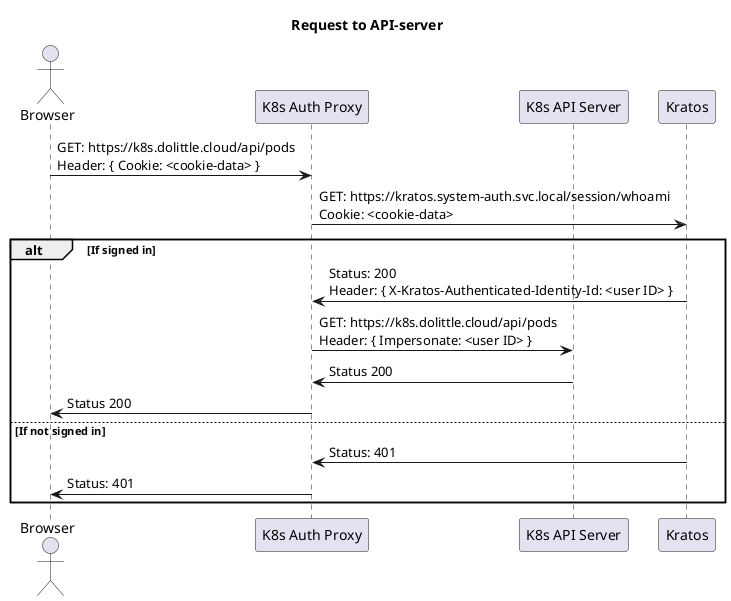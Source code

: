 @startuml "Api Server Request"

title Request to API-server

actor Browser
participant "K8s Auth Proxy" as k8auth
participant "K8s API Server" as k8api
participant Kratos


Browser -> k8auth: GET: https://k8s.dolittle.cloud/api/pods\nHeader: { Cookie: <cookie-data> }
k8auth -> Kratos: GET: https://kratos.system-auth.svc.local/session/whoami\nCookie: <cookie-data>

alt If signed in
    Kratos -> k8auth: Status: 200\nHeader: { X-Kratos-Authenticated-Identity-Id: <user ID> }
    k8auth -> k8api: GET: https://k8s.dolittle.cloud/api/pods\nHeader: { Impersonate: <user ID> }
    k8api -> k8auth: Status 200
    k8auth -> Browser: Status 200
else If not signed in
    Kratos -> k8auth: Status: 401
    k8auth -> Browser: Status: 401
end

@enduml

@startuml "Browse to Dolittle Studio"

title Browse to Dolittle Studio

actor Browser
participant Ingress
participant "Studio Auth Proxy" as Proxy
participant Studio
participant Kratos
participant "Studio Login UI" as UI


Browser -> Ingress: GET https://dolittle.studio\nHeader: { Cookie: <cookie-data> }
Ingress -> Proxy: GET http://authentication.application-xxx.svc.cluster.local/\nHeader: { Cookie: <cookie-data> }
Proxy -> Kratos: GET: https://kratos.system-auth.svc.cluster.local/session/whoami\nCookie: <cookie-data>

alt If authenticated
    Kratos -> Proxy: Status: 200\nHeader: { X-Kratos-Authenticated-Identity-Id: <user ID> }
    Proxy -> Studio: GET http://microservices.application-xxx.svc.cluster.local/\nHeader: { User: <user ID> }
    Studio -> Ingress: Status 200 (returns frontend)
    Proxy -> Ingress: Status 200 (returns frontend)
    Ingress -> Browser: Status 200 (returns frontend)

else If not authenticated
    Kratos -> Proxy: Status: 401
    Proxy -> Ingress: Status 302: https://dolittle.studio/.ory/kratos/self-service/login/browser
    Ingress -> Browser: Status 302: https://dolittle.studio/.ory/kratos/self-service/login/browser
    Browser -> Ingress: GET https://dolittle.studio/.ory/kratos/self-service/login/browser
    Ingress -> Kratos: GET http://kratos.system-auth.svc.cluster.local/.ory/kratos/self-service/login/browser
    Kratos -> Ingress: Status 302: http://dolittle.studio/login?session=<session-id>
    Ingress -> Browser: Status 302: http://dolittle.studio/login?session=<session-id>
    Browser -> Ingress: GET http://dolittle.studio/login?session=<session-id>
    Ingress -> UI: GET http://dolittle.studio/login?session=<session-id>
    UI -> Ingress: Status 200 (returns login frontend)
    Ingress -> Browser: Status 200 (returns login frontend)

    ... User clicks and clacks login with Microsoft\nand performs OpenID flow ...
    
    note over Browser, UI
        restart whole request with the correct cookie data
    end note
end

@enduml

@startuml "Kubectl Request"

title Kubectl Request

actor kubectl
participant "K8s Auth Proxy" as k8auth
participant "K8s API Server" as k8api

note over kubectl
Set the correct cluster with
server pointing to the k8auth
in the kubectl config
end note
kubectl -> k8auth: GET: https://k8s.dolittle.cloud/api/pods\nHeader: { Authentication: Bearer <token> }
k8auth -> Hydra: GET: http://hydra.system-auth.svc.cluster.local/userinfo

alt If good token
    Hydra -> k8auth: Status 200 { claims... }
    k8auth -> k8api: Impersonate: Hydra-User-Info\nGET: https://<local-cluster-url>/api/pods 
    k8api -> k8auth: Status 200 (results)
    k8auth -> kubectl: Status 200 (results)

else If bad/no token
    Hydra -> k8auth: Status 401
    k8auth -> kubectl: Status 401
end

@enduml
